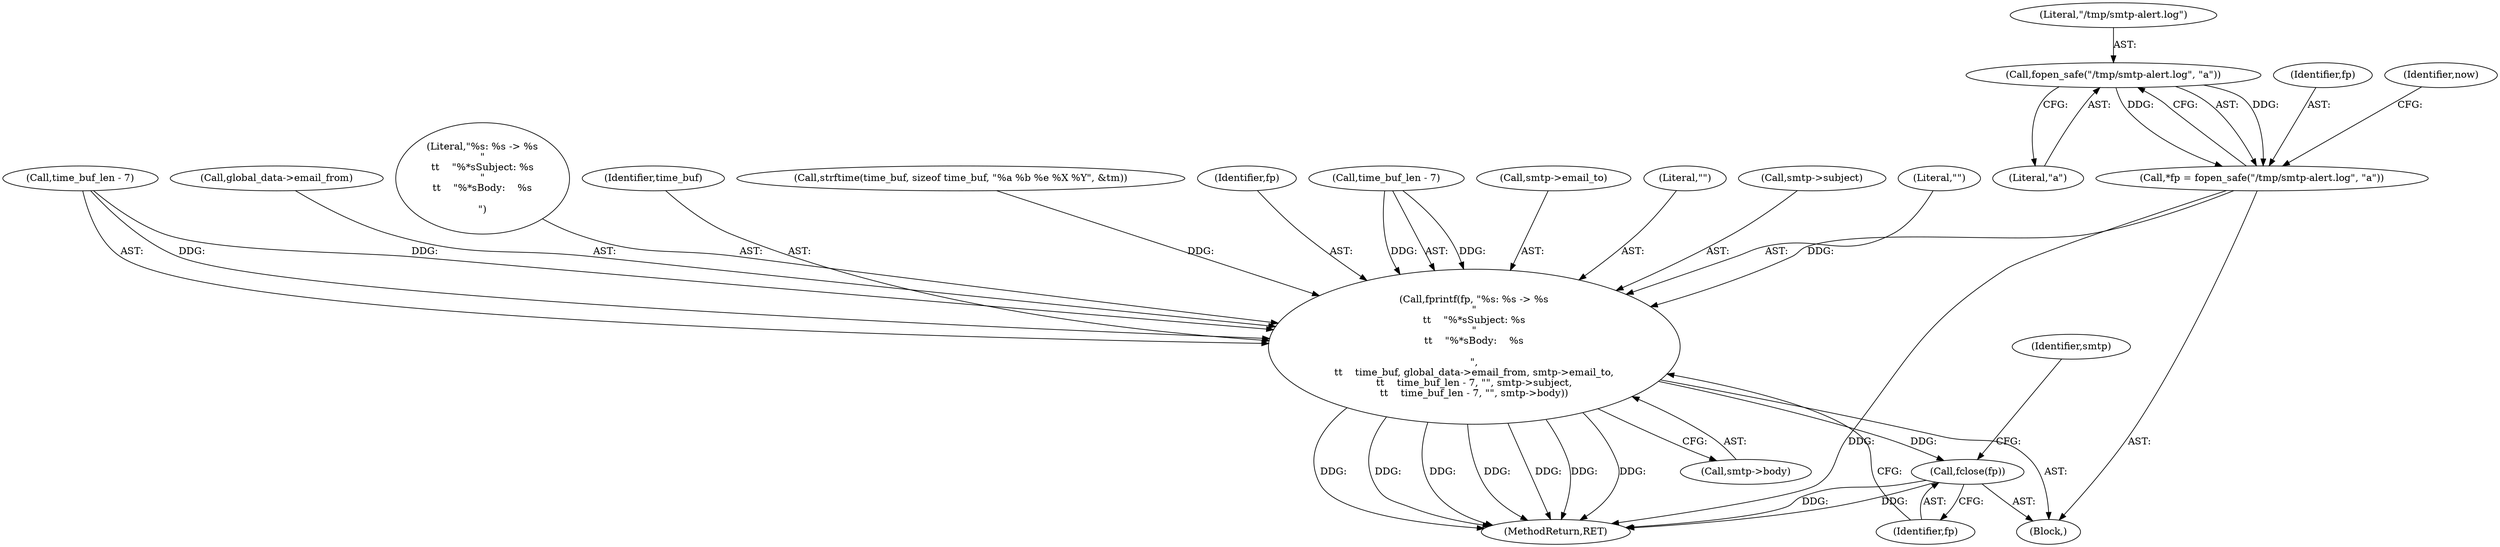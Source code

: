 digraph "0_keepalived_04f2d32871bb3b11d7dc024039952f2fe2750306_1@API" {
"1000106" [label="(Call,fopen_safe(\"/tmp/smtp-alert.log\", \"a\"))"];
"1000104" [label="(Call,*fp = fopen_safe(\"/tmp/smtp-alert.log\", \"a\"))"];
"1000130" [label="(Call,fprintf(fp, \"%s: %s -> %s\n\"\n\t\t    \"%*sSubject: %s\n\"\n\t\t    \"%*sBody:    %s\n\n\",\n\t\t    time_buf, global_data->email_from, smtp->email_to,\n\t\t    time_buf_len - 7, \"\", smtp->subject,\n\t\t    time_buf_len - 7, \"\", smtp->body))"];
"1000154" [label="(Call,fclose(fp))"];
"1000105" [label="(Identifier,fp)"];
"1000130" [label="(Call,fprintf(fp, \"%s: %s -> %s\n\"\n\t\t    \"%*sSubject: %s\n\"\n\t\t    \"%*sBody:    %s\n\n\",\n\t\t    time_buf, global_data->email_from, smtp->email_to,\n\t\t    time_buf_len - 7, \"\", smtp->subject,\n\t\t    time_buf_len - 7, \"\", smtp->body))"];
"1000123" [label="(Call,strftime(time_buf, sizeof time_buf, \"%a %b %e %X %Y\", &tm))"];
"1000131" [label="(Identifier,fp)"];
"1000140" [label="(Call,time_buf_len - 7)"];
"1000115" [label="(Identifier,now)"];
"1000137" [label="(Call,smtp->email_to)"];
"1000150" [label="(Literal,\"\")"];
"1000155" [label="(Identifier,fp)"];
"1000144" [label="(Call,smtp->subject)"];
"1000143" [label="(Literal,\"\")"];
"1000147" [label="(Call,time_buf_len - 7)"];
"1000134" [label="(Call,global_data->email_from)"];
"1000132" [label="(Literal,\"%s: %s -> %s\n\"\n\t\t    \"%*sSubject: %s\n\"\n\t\t    \"%*sBody:    %s\n\n\")"];
"1000108" [label="(Literal,\"a\")"];
"1000157" [label="(Identifier,smtp)"];
"1000158" [label="(MethodReturn,RET)"];
"1000106" [label="(Call,fopen_safe(\"/tmp/smtp-alert.log\", \"a\"))"];
"1000151" [label="(Call,smtp->body)"];
"1000107" [label="(Literal,\"/tmp/smtp-alert.log\")"];
"1000104" [label="(Call,*fp = fopen_safe(\"/tmp/smtp-alert.log\", \"a\"))"];
"1000133" [label="(Identifier,time_buf)"];
"1000154" [label="(Call,fclose(fp))"];
"1000102" [label="(Block,)"];
"1000106" -> "1000104"  [label="AST: "];
"1000106" -> "1000108"  [label="CFG: "];
"1000107" -> "1000106"  [label="AST: "];
"1000108" -> "1000106"  [label="AST: "];
"1000104" -> "1000106"  [label="CFG: "];
"1000106" -> "1000104"  [label="DDG: "];
"1000106" -> "1000104"  [label="DDG: "];
"1000104" -> "1000102"  [label="AST: "];
"1000105" -> "1000104"  [label="AST: "];
"1000115" -> "1000104"  [label="CFG: "];
"1000104" -> "1000158"  [label="DDG: "];
"1000104" -> "1000130"  [label="DDG: "];
"1000130" -> "1000102"  [label="AST: "];
"1000130" -> "1000151"  [label="CFG: "];
"1000131" -> "1000130"  [label="AST: "];
"1000132" -> "1000130"  [label="AST: "];
"1000133" -> "1000130"  [label="AST: "];
"1000134" -> "1000130"  [label="AST: "];
"1000137" -> "1000130"  [label="AST: "];
"1000140" -> "1000130"  [label="AST: "];
"1000143" -> "1000130"  [label="AST: "];
"1000144" -> "1000130"  [label="AST: "];
"1000147" -> "1000130"  [label="AST: "];
"1000150" -> "1000130"  [label="AST: "];
"1000151" -> "1000130"  [label="AST: "];
"1000155" -> "1000130"  [label="CFG: "];
"1000130" -> "1000158"  [label="DDG: "];
"1000130" -> "1000158"  [label="DDG: "];
"1000130" -> "1000158"  [label="DDG: "];
"1000130" -> "1000158"  [label="DDG: "];
"1000130" -> "1000158"  [label="DDG: "];
"1000130" -> "1000158"  [label="DDG: "];
"1000130" -> "1000158"  [label="DDG: "];
"1000123" -> "1000130"  [label="DDG: "];
"1000140" -> "1000130"  [label="DDG: "];
"1000140" -> "1000130"  [label="DDG: "];
"1000147" -> "1000130"  [label="DDG: "];
"1000147" -> "1000130"  [label="DDG: "];
"1000130" -> "1000154"  [label="DDG: "];
"1000154" -> "1000102"  [label="AST: "];
"1000154" -> "1000155"  [label="CFG: "];
"1000155" -> "1000154"  [label="AST: "];
"1000157" -> "1000154"  [label="CFG: "];
"1000154" -> "1000158"  [label="DDG: "];
"1000154" -> "1000158"  [label="DDG: "];
}

